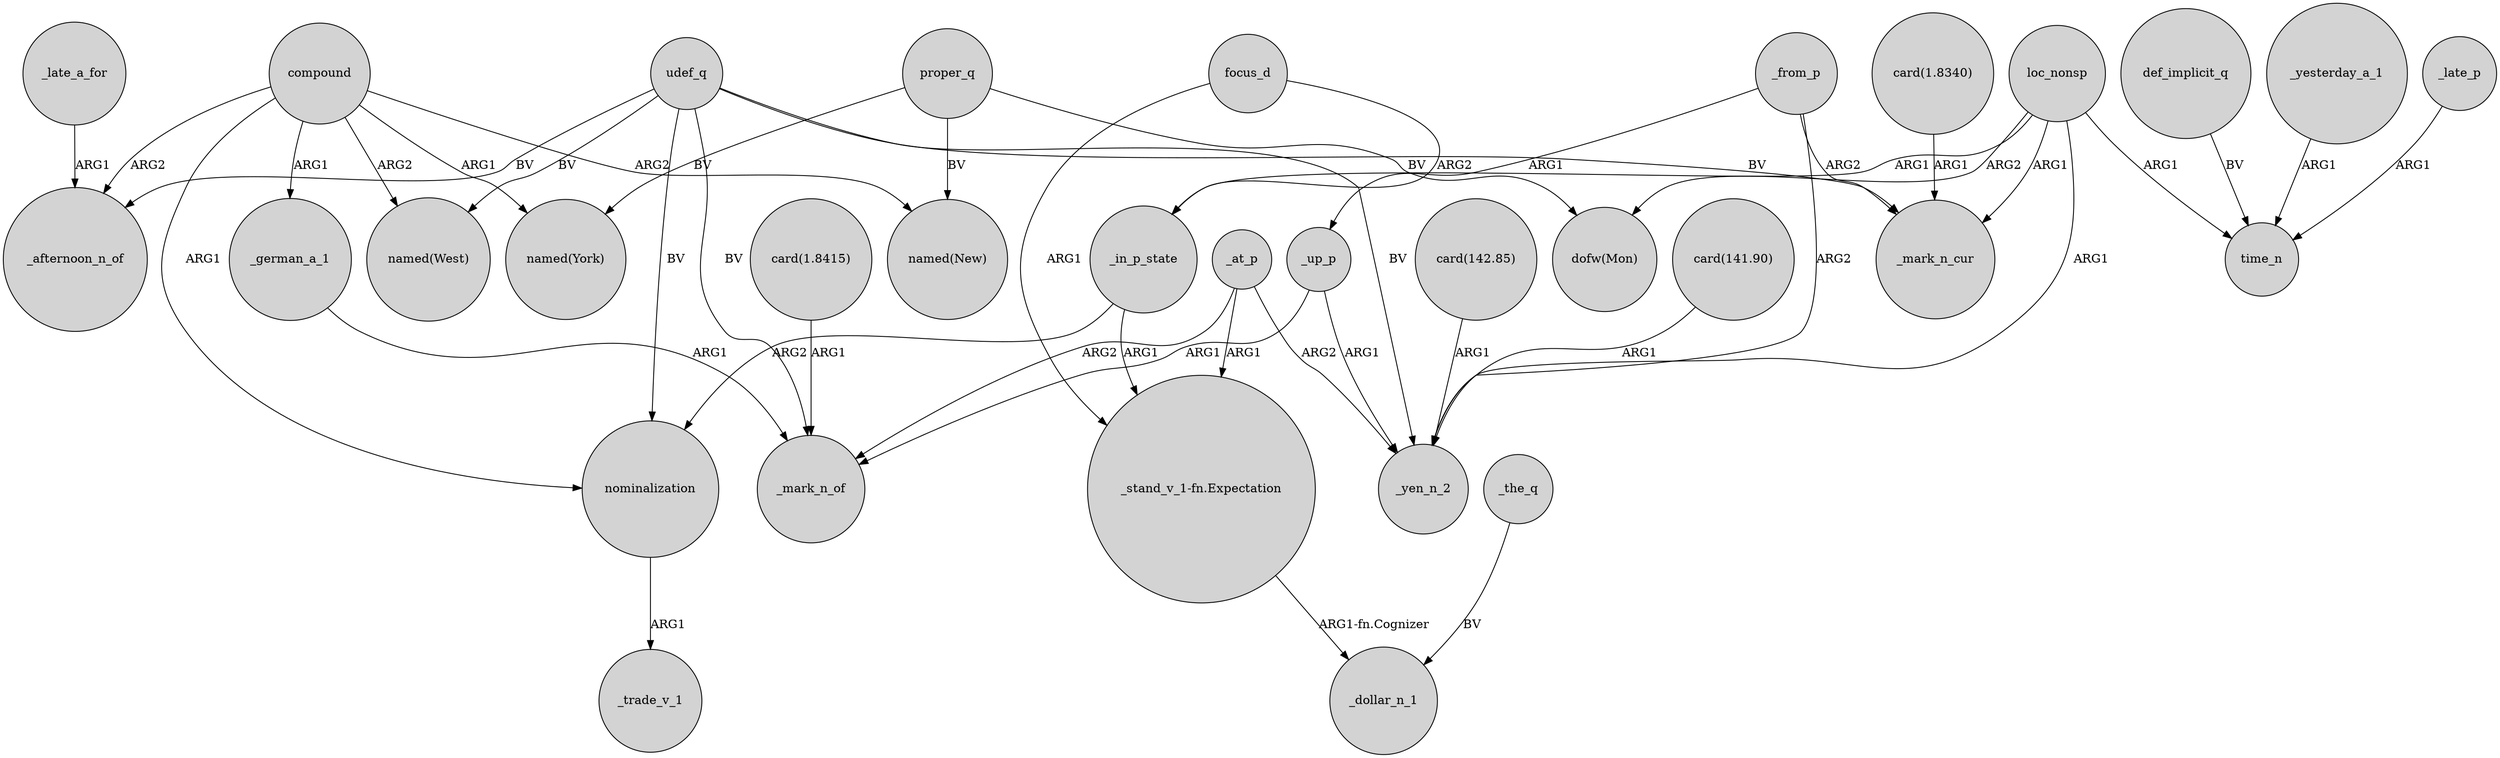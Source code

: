 digraph {
	node [shape=circle style=filled]
	_in_p_state -> nominalization [label=ARG2]
	focus_d -> _in_p_state [label=ARG2]
	"card(142.85)" -> _yen_n_2 [label=ARG1]
	"card(141.90)" -> _yen_n_2 [label=ARG1]
	focus_d -> "_stand_v_1-fn.Expectation" [label=ARG1]
	_late_a_for -> _afternoon_n_of [label=ARG1]
	compound -> "named(New)" [label=ARG2]
	proper_q -> "named(New)" [label=BV]
	_german_a_1 -> _mark_n_of [label=ARG1]
	_up_p -> _mark_n_of [label=ARG1]
	_at_p -> "_stand_v_1-fn.Expectation" [label=ARG1]
	proper_q -> "dofw(Mon)" [label=BV]
	udef_q -> nominalization [label=BV]
	_yesterday_a_1 -> time_n [label=ARG1]
	"card(1.8415)" -> _mark_n_of [label=ARG1]
	"_stand_v_1-fn.Expectation" -> _dollar_n_1 [label="ARG1-fn.Cognizer"]
	_the_q -> _dollar_n_1 [label=BV]
	_from_p -> _mark_n_cur [label=ARG2]
	compound -> _afternoon_n_of [label=ARG2]
	proper_q -> "named(York)" [label=BV]
	loc_nonsp -> _mark_n_cur [label=ARG1]
	compound -> nominalization [label=ARG1]
	udef_q -> _mark_n_of [label=BV]
	loc_nonsp -> "dofw(Mon)" [label=ARG2]
	compound -> "named(West)" [label=ARG2]
	"card(1.8340)" -> _mark_n_cur [label=ARG1]
	_from_p -> _yen_n_2 [label=ARG2]
	_late_p -> time_n [label=ARG1]
	loc_nonsp -> _yen_n_2 [label=ARG1]
	_at_p -> _yen_n_2 [label=ARG2]
	loc_nonsp -> time_n [label=ARG1]
	udef_q -> "named(West)" [label=BV]
	udef_q -> _afternoon_n_of [label=BV]
	compound -> _german_a_1 [label=ARG1]
	_at_p -> _mark_n_of [label=ARG2]
	udef_q -> _mark_n_cur [label=BV]
	_from_p -> _up_p [label=ARG1]
	_in_p_state -> "_stand_v_1-fn.Expectation" [label=ARG1]
	compound -> "named(York)" [label=ARG1]
	def_implicit_q -> time_n [label=BV]
	_up_p -> _yen_n_2 [label=ARG1]
	loc_nonsp -> _in_p_state [label=ARG1]
	nominalization -> _trade_v_1 [label=ARG1]
	udef_q -> _yen_n_2 [label=BV]
}
